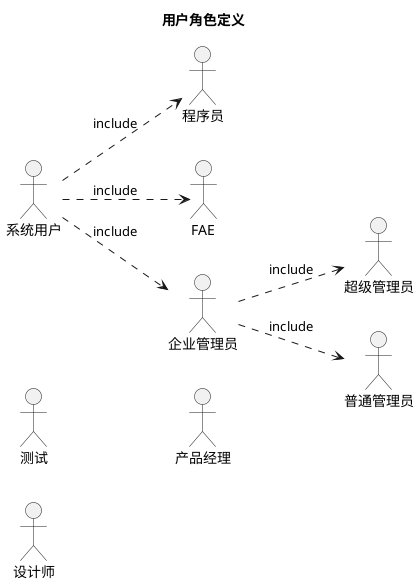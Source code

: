 @startuml 用户角色定义

left to right direction

title 用户角色定义

actor "系统用户" as sysuser
actor  "程序员" as programer
actor  "FAE" as fae
actor  "企业管理员" as bizadmin
actor  "超级管理员" as superbizadmin
actor  "普通管理员" as commonbizadmin

actor "测试" as tester
actor "设计师" as designer
actor "产品经理" as pm



sysuser ..> fae: include
sysuser ..> bizadmin: include
sysuser ..> programer: include

bizadmin ..> superbizadmin: include
bizadmin ..> commonbizadmin: include

@enduml
